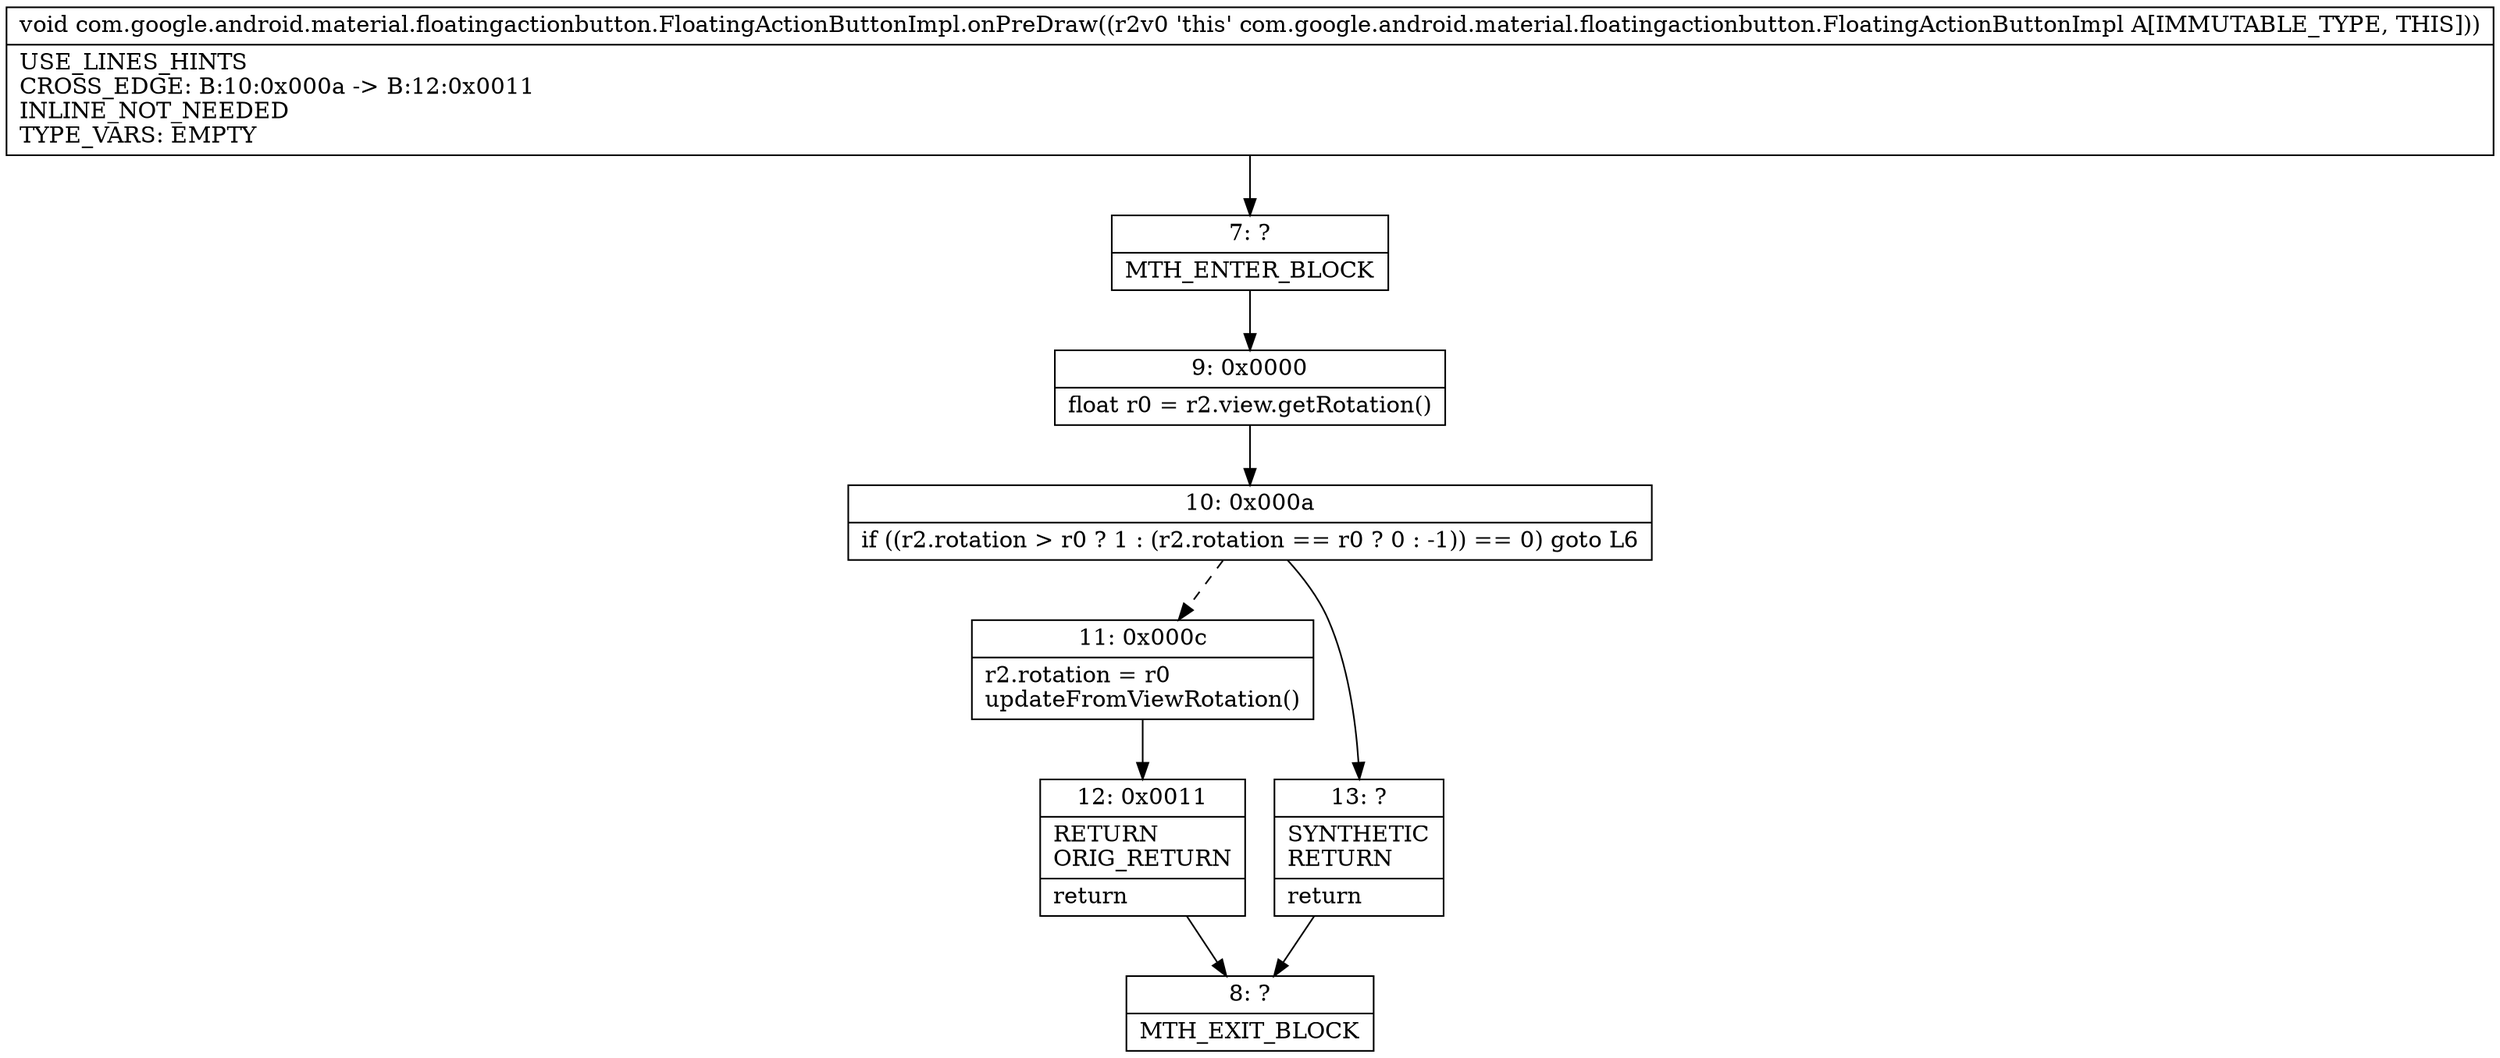 digraph "CFG forcom.google.android.material.floatingactionbutton.FloatingActionButtonImpl.onPreDraw()V" {
Node_7 [shape=record,label="{7\:\ ?|MTH_ENTER_BLOCK\l}"];
Node_9 [shape=record,label="{9\:\ 0x0000|float r0 = r2.view.getRotation()\l}"];
Node_10 [shape=record,label="{10\:\ 0x000a|if ((r2.rotation \> r0 ? 1 : (r2.rotation == r0 ? 0 : \-1)) == 0) goto L6\l}"];
Node_11 [shape=record,label="{11\:\ 0x000c|r2.rotation = r0\lupdateFromViewRotation()\l}"];
Node_12 [shape=record,label="{12\:\ 0x0011|RETURN\lORIG_RETURN\l|return\l}"];
Node_8 [shape=record,label="{8\:\ ?|MTH_EXIT_BLOCK\l}"];
Node_13 [shape=record,label="{13\:\ ?|SYNTHETIC\lRETURN\l|return\l}"];
MethodNode[shape=record,label="{void com.google.android.material.floatingactionbutton.FloatingActionButtonImpl.onPreDraw((r2v0 'this' com.google.android.material.floatingactionbutton.FloatingActionButtonImpl A[IMMUTABLE_TYPE, THIS]))  | USE_LINES_HINTS\lCROSS_EDGE: B:10:0x000a \-\> B:12:0x0011\lINLINE_NOT_NEEDED\lTYPE_VARS: EMPTY\l}"];
MethodNode -> Node_7;Node_7 -> Node_9;
Node_9 -> Node_10;
Node_10 -> Node_11[style=dashed];
Node_10 -> Node_13;
Node_11 -> Node_12;
Node_12 -> Node_8;
Node_13 -> Node_8;
}

